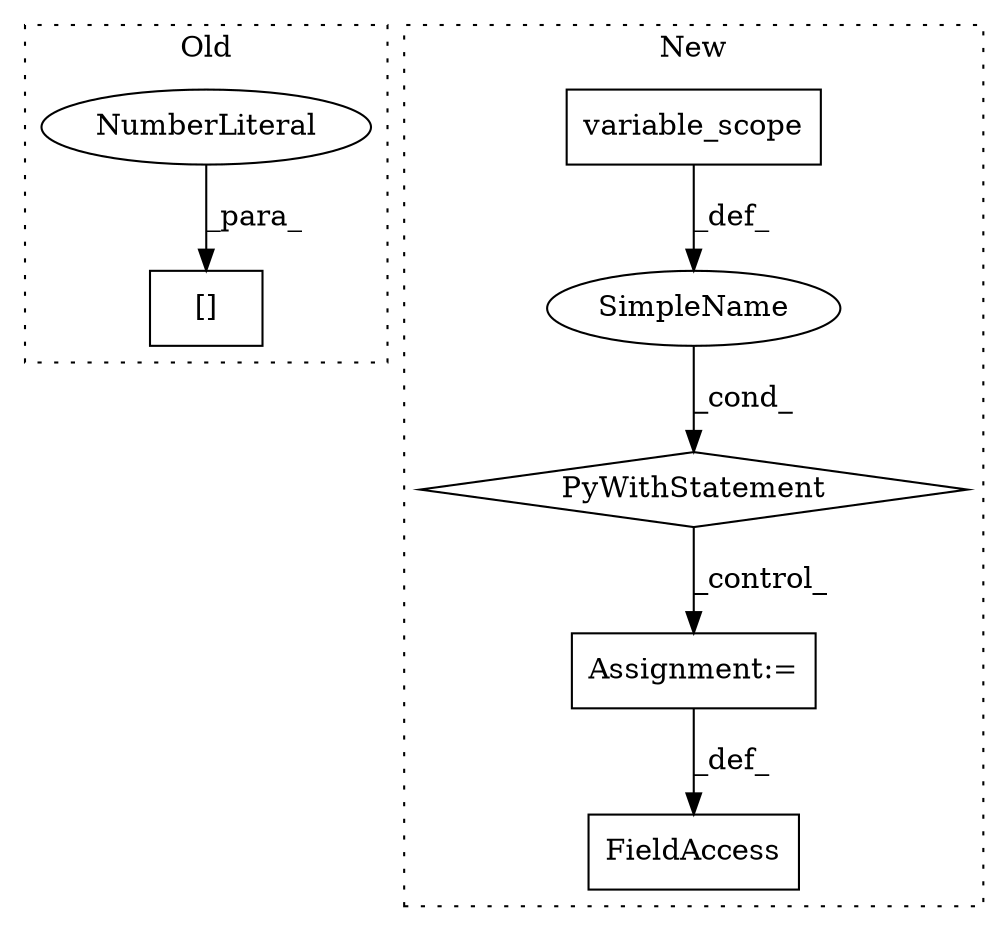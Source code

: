digraph G {
subgraph cluster0 {
1 [label="[]" a="2" s="1394,1433" l="38,1" shape="box"];
6 [label="NumberLiteral" a="34" s="1432" l="1" shape="ellipse"];
label = "Old";
style="dotted";
}
subgraph cluster1 {
2 [label="variable_scope" a="32" s="2883,2917" l="15,1" shape="box"];
3 [label="Assignment:=" a="7" s="3305" l="1" shape="box"];
4 [label="SimpleName" a="42" s="" l="" shape="ellipse"];
5 [label="PyWithStatement" a="104" s="2862,2918" l="10,2" shape="diamond"];
7 [label="FieldAccess" a="22" s="3292" l="13" shape="box"];
label = "New";
style="dotted";
}
2 -> 4 [label="_def_"];
3 -> 7 [label="_def_"];
4 -> 5 [label="_cond_"];
5 -> 3 [label="_control_"];
6 -> 1 [label="_para_"];
}